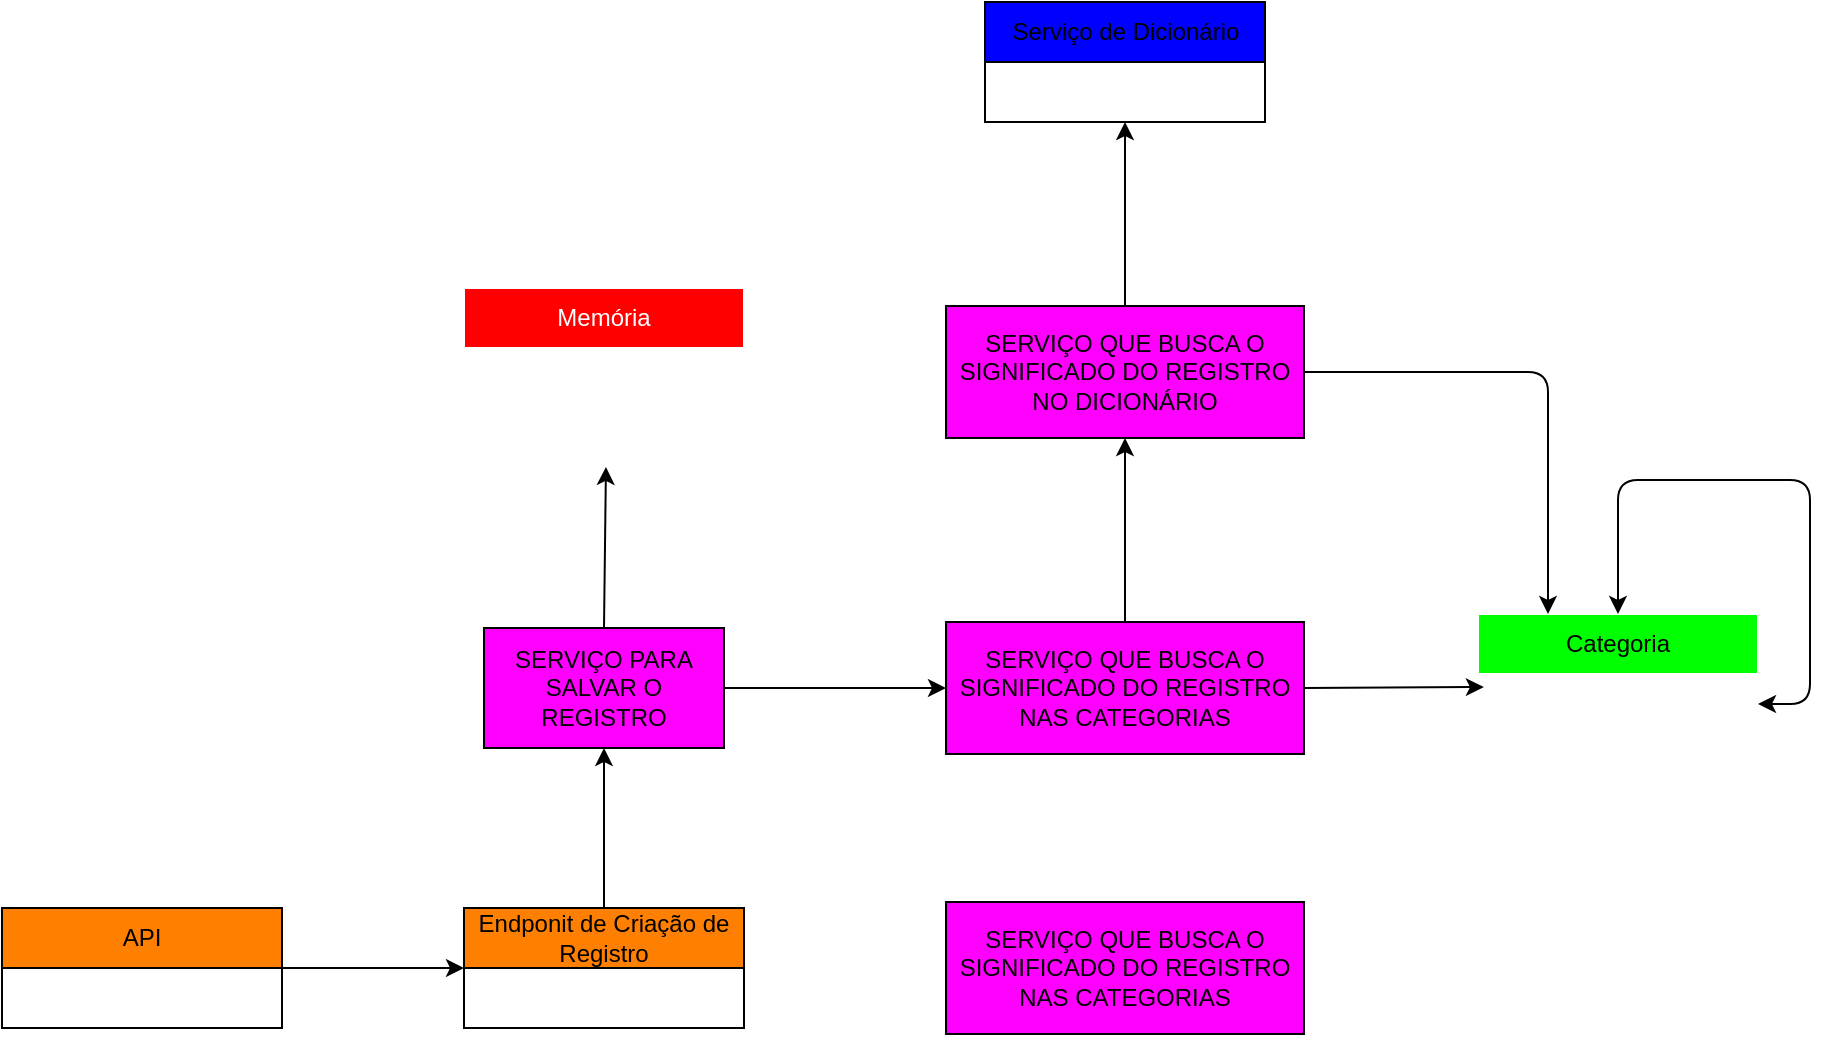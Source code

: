 <mxfile>
    <diagram name="Page-1" id="5f0bae14-7c28-e335-631c-24af17079c00">
        <mxGraphModel dx="906" dy="1473" grid="0" gridSize="10" guides="1" tooltips="1" connect="1" arrows="1" fold="1" page="1" pageScale="1" pageWidth="1100" pageHeight="850" background="none" math="0" shadow="0">
            <root>
                <mxCell id="0"/>
                <mxCell id="1" parent="0"/>
                <mxCell id="202" value="" style="edgeStyle=none;html=1;" parent="1" edge="1">
                    <mxGeometry relative="1" as="geometry">
                        <mxPoint x="447" y="502" as="sourcePoint"/>
                    </mxGeometry>
                </mxCell>
                <mxCell id="216" style="edgeStyle=none;html=1;exitX=0;exitY=0.5;exitDx=0;exitDy=0;entryX=1;entryY=0.5;entryDx=0;entryDy=0;" parent="1" edge="1">
                    <mxGeometry relative="1" as="geometry">
                        <mxPoint x="278" y="254" as="targetPoint"/>
                    </mxGeometry>
                </mxCell>
                <mxCell id="217" style="edgeStyle=none;html=1;entryX=0.5;entryY=0;entryDx=0;entryDy=0;" parent="1" edge="1">
                    <mxGeometry relative="1" as="geometry">
                        <mxPoint x="445.769" y="284" as="sourcePoint"/>
                    </mxGeometry>
                </mxCell>
                <mxCell id="236" value="" style="edgeStyle=none;html=1;" parent="1" edge="1">
                    <mxGeometry relative="1" as="geometry">
                        <mxPoint x="515" y="253.11" as="sourcePoint"/>
                    </mxGeometry>
                </mxCell>
                <mxCell id="212" style="edgeStyle=none;html=1;exitX=0.5;exitY=1;exitDx=0;exitDy=0;entryX=0.5;entryY=0;entryDx=0;entryDy=0;" parent="1" edge="1">
                    <mxGeometry relative="1" as="geometry">
                        <mxPoint x="447" y="392" as="sourcePoint"/>
                    </mxGeometry>
                </mxCell>
                <mxCell id="242" value="" style="edgeStyle=none;html=1;fontColor=#FFFFFF;" parent="1" source="239" target="241" edge="1">
                    <mxGeometry relative="1" as="geometry"/>
                </mxCell>
                <mxCell id="239" value="API" style="swimlane;fontStyle=0;childLayout=stackLayout;horizontal=1;startSize=30;horizontalStack=0;resizeParent=1;resizeParentMax=0;resizeLast=0;collapsible=1;marginBottom=0;whiteSpace=wrap;html=1;fillColor=#FF8000;" parent="1" vertex="1">
                    <mxGeometry x="56" y="301" width="140" height="60" as="geometry"/>
                </mxCell>
                <mxCell id="278" value="" style="edgeStyle=none;html=1;startArrow=none;startFill=0;" edge="1" parent="1" source="241" target="277">
                    <mxGeometry relative="1" as="geometry"/>
                </mxCell>
                <mxCell id="241" value="Endponit de Criação de Registro" style="swimlane;fontStyle=0;childLayout=stackLayout;horizontal=1;startSize=30;horizontalStack=0;resizeParent=1;resizeParentMax=0;resizeLast=0;collapsible=1;marginBottom=0;whiteSpace=wrap;html=1;fillColor=#FF8000;" parent="1" vertex="1">
                    <mxGeometry x="287" y="301" width="140" height="60" as="geometry"/>
                </mxCell>
                <mxCell id="256" value="Categoria" style="swimlane;fontStyle=0;childLayout=stackLayout;horizontal=1;startSize=30;horizontalStack=0;resizeParent=1;resizeParentMax=0;resizeLast=0;collapsible=1;marginBottom=0;whiteSpace=wrap;html=1;labelBackgroundColor=none;strokeColor=#FFFFFF;fontColor=#000000;fillColor=#00FF00;" parent="1" vertex="1">
                    <mxGeometry x="794" y="154" width="140" height="150" as="geometry"/>
                </mxCell>
                <mxCell id="257" value="nome" style="text;strokeColor=none;fillColor=none;align=left;verticalAlign=middle;spacingLeft=4;spacingRight=4;overflow=hidden;points=[[0,0.5],[1,0.5]];portConstraint=eastwest;rotatable=0;whiteSpace=wrap;html=1;labelBackgroundColor=none;fontColor=#FFFFFF;" parent="256" vertex="1">
                    <mxGeometry y="30" width="140" height="30" as="geometry"/>
                </mxCell>
                <mxCell id="258" value="significado" style="text;strokeColor=none;fillColor=none;align=left;verticalAlign=middle;spacingLeft=4;spacingRight=4;overflow=hidden;points=[[0,0.5],[1,0.5]];portConstraint=eastwest;rotatable=0;whiteSpace=wrap;html=1;labelBackgroundColor=none;fontColor=#FFFFFF;" parent="256" vertex="1">
                    <mxGeometry y="60" width="140" height="30" as="geometry"/>
                </mxCell>
                <mxCell id="259" value="valor" style="text;strokeColor=none;fillColor=none;align=left;verticalAlign=middle;spacingLeft=4;spacingRight=4;overflow=hidden;points=[[0,0.5],[1,0.5]];portConstraint=eastwest;rotatable=0;whiteSpace=wrap;html=1;labelBackgroundColor=none;fontColor=#FFFFFF;" parent="256" vertex="1">
                    <mxGeometry y="90" width="140" height="30" as="geometry"/>
                </mxCell>
                <mxCell id="255" style="edgeStyle=none;html=1;fontColor=#000000;startArrow=classic;startFill=1;exitX=0.5;exitY=0;exitDx=0;exitDy=0;entryX=1;entryY=0.5;entryDx=0;entryDy=0;" parent="256" source="256" target="257" edge="1">
                    <mxGeometry relative="1" as="geometry">
                        <mxPoint x="65" y="175.333" as="targetPoint"/>
                        <mxPoint x="65" y="-6" as="sourcePoint"/>
                        <Array as="points">
                            <mxPoint x="70" y="-67"/>
                            <mxPoint x="166" y="-67"/>
                            <mxPoint x="166" y="45"/>
                        </Array>
                    </mxGeometry>
                </mxCell>
                <mxCell id="261" value="sub_categoria" style="text;strokeColor=none;fillColor=none;align=left;verticalAlign=middle;spacingLeft=4;spacingRight=4;overflow=hidden;points=[[0,0.5],[1,0.5]];portConstraint=eastwest;rotatable=0;whiteSpace=wrap;html=1;labelBackgroundColor=none;fontColor=#FFFFFF;" parent="256" vertex="1">
                    <mxGeometry y="120" width="140" height="30" as="geometry"/>
                </mxCell>
                <mxCell id="262" value="Memória" style="swimlane;fontStyle=0;childLayout=stackLayout;horizontal=1;startSize=30;horizontalStack=0;resizeParent=1;resizeParentMax=0;resizeLast=0;collapsible=1;marginBottom=0;whiteSpace=wrap;html=1;labelBackgroundColor=none;strokeColor=#FFFFFF;fontColor=#FFFFFF;fillColor=#FF0000;" parent="1" vertex="1">
                    <mxGeometry x="287" y="-9" width="140" height="90" as="geometry"/>
                </mxCell>
                <mxCell id="263" value="registro" style="text;strokeColor=none;fillColor=none;align=left;verticalAlign=middle;spacingLeft=4;spacingRight=4;overflow=hidden;points=[[0,0.5],[1,0.5]];portConstraint=eastwest;rotatable=0;whiteSpace=wrap;html=1;labelBackgroundColor=none;fontColor=#FFFFFF;" parent="262" vertex="1">
                    <mxGeometry y="30" width="140" height="30" as="geometry"/>
                </mxCell>
                <mxCell id="264" value="data" style="text;strokeColor=none;fillColor=none;align=left;verticalAlign=middle;spacingLeft=4;spacingRight=4;overflow=hidden;points=[[0,0.5],[1,0.5]];portConstraint=eastwest;rotatable=0;whiteSpace=wrap;html=1;labelBackgroundColor=none;fontColor=#FFFFFF;" parent="262" vertex="1">
                    <mxGeometry y="60" width="140" height="30" as="geometry"/>
                </mxCell>
                <mxCell id="269" value="Serviço de Dicionário" style="swimlane;fontStyle=0;childLayout=stackLayout;horizontal=1;startSize=30;horizontalStack=0;resizeParent=1;resizeParentMax=0;resizeLast=0;collapsible=1;marginBottom=0;whiteSpace=wrap;html=1;fillColor=#0000FF;" parent="1" vertex="1">
                    <mxGeometry x="547.5" y="-152" width="140" height="60" as="geometry"/>
                </mxCell>
                <mxCell id="279" style="edgeStyle=none;html=1;exitX=0.5;exitY=0;exitDx=0;exitDy=0;entryX=0.507;entryY=0.983;entryDx=0;entryDy=0;entryPerimeter=0;startArrow=none;startFill=0;" edge="1" parent="1" source="277" target="264">
                    <mxGeometry relative="1" as="geometry"/>
                </mxCell>
                <mxCell id="281" value="" style="edgeStyle=none;html=1;startArrow=none;startFill=0;" edge="1" parent="1" source="277" target="280">
                    <mxGeometry relative="1" as="geometry"/>
                </mxCell>
                <mxCell id="277" value="SERVIÇO PARA SALVAR O REGISTRO" style="whiteSpace=wrap;html=1;fillColor=#FF00FF;fontStyle=0;startSize=30;" vertex="1" parent="1">
                    <mxGeometry x="297" y="161" width="120" height="60" as="geometry"/>
                </mxCell>
                <mxCell id="284" style="edgeStyle=none;html=1;exitX=1;exitY=0.5;exitDx=0;exitDy=0;entryX=0.021;entryY=0.217;entryDx=0;entryDy=0;entryPerimeter=0;startArrow=none;startFill=0;" edge="1" parent="1" source="280" target="257">
                    <mxGeometry relative="1" as="geometry"/>
                </mxCell>
                <mxCell id="286" style="edgeStyle=none;html=1;exitX=0.5;exitY=0;exitDx=0;exitDy=0;entryX=0.5;entryY=1;entryDx=0;entryDy=0;startArrow=none;startFill=0;" edge="1" parent="1" source="280" target="285">
                    <mxGeometry relative="1" as="geometry"/>
                </mxCell>
                <mxCell id="280" value="SERVIÇO QUE BUSCA O SIGNIFICADO DO REGISTRO NAS CATEGORIAS" style="whiteSpace=wrap;html=1;fillColor=#FF00FF;fontStyle=0;startSize=30;" vertex="1" parent="1">
                    <mxGeometry x="528" y="158" width="179" height="66" as="geometry"/>
                </mxCell>
                <mxCell id="287" style="edgeStyle=none;html=1;exitX=0.5;exitY=0;exitDx=0;exitDy=0;entryX=0.5;entryY=1;entryDx=0;entryDy=0;startArrow=none;startFill=0;" edge="1" parent="1" source="285" target="269">
                    <mxGeometry relative="1" as="geometry"/>
                </mxCell>
                <mxCell id="288" style="edgeStyle=none;html=1;exitX=1;exitY=0.5;exitDx=0;exitDy=0;entryX=0.25;entryY=0;entryDx=0;entryDy=0;startArrow=none;startFill=0;" edge="1" parent="1" source="285" target="256">
                    <mxGeometry relative="1" as="geometry">
                        <Array as="points">
                            <mxPoint x="829" y="33"/>
                        </Array>
                    </mxGeometry>
                </mxCell>
                <mxCell id="285" value="SERVIÇO QUE BUSCA O SIGNIFICADO DO REGISTRO NO DICIONÁRIO" style="whiteSpace=wrap;html=1;fillColor=#FF00FF;fontStyle=0;startSize=30;" vertex="1" parent="1">
                    <mxGeometry x="528" width="179" height="66" as="geometry"/>
                </mxCell>
                <mxCell id="289" value="SERVIÇO QUE BUSCA O SIGNIFICADO DO REGISTRO NAS CATEGORIAS" style="whiteSpace=wrap;html=1;fillColor=#FF00FF;fontStyle=0;startSize=30;" vertex="1" parent="1">
                    <mxGeometry x="528" y="298" width="179" height="66" as="geometry"/>
                </mxCell>
            </root>
        </mxGraphModel>
    </diagram>
</mxfile>